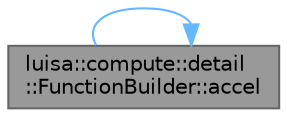 digraph "luisa::compute::detail::FunctionBuilder::accel"
{
 // LATEX_PDF_SIZE
  bgcolor="transparent";
  edge [fontname=Helvetica,fontsize=10,labelfontname=Helvetica,labelfontsize=10];
  node [fontname=Helvetica,fontsize=10,shape=box,height=0.2,width=0.4];
  rankdir="LR";
  Node1 [id="Node000001",label="luisa::compute::detail\l::FunctionBuilder::accel",height=0.2,width=0.4,color="gray40", fillcolor="grey60", style="filled", fontcolor="black",tooltip="Add accleration structure argument"];
  Node1 -> Node1 [id="edge1_Node000001_Node000001",color="steelblue1",style="solid",tooltip=" "];
}
